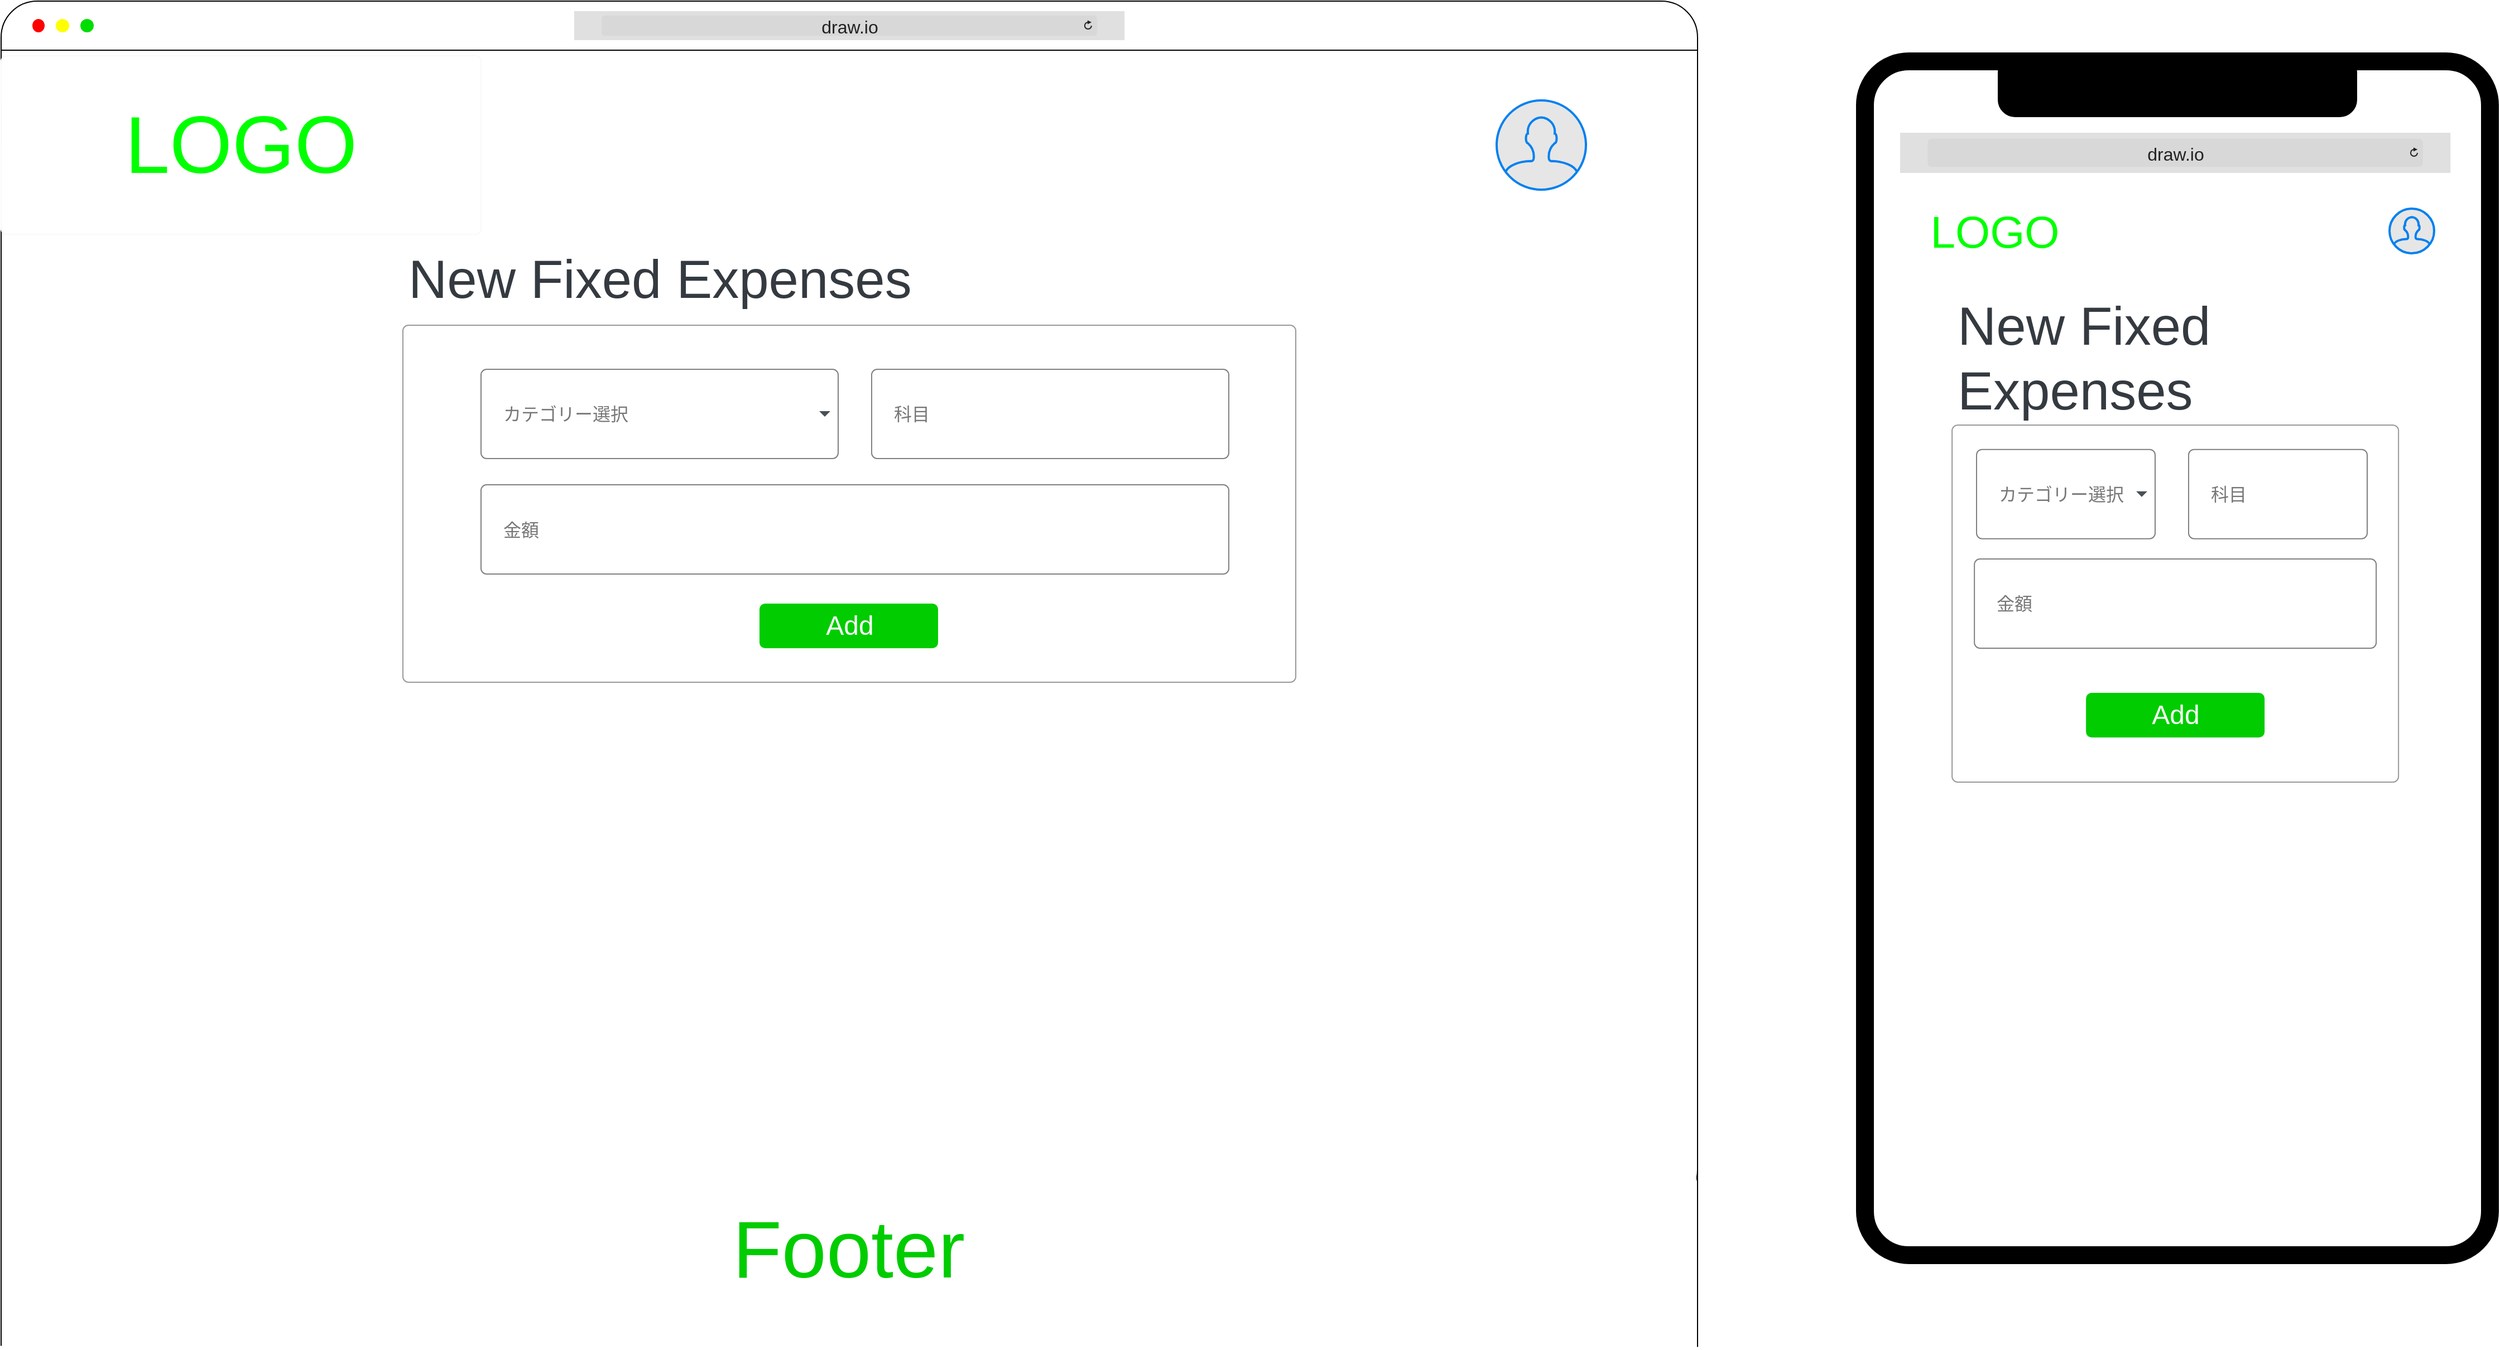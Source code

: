 <mxfile>
    <diagram id="R93UwII5LP_ABHp-Hino" name="ページ1">
        <mxGraphModel dx="-4503" dy="-10709" grid="1" gridSize="10" guides="1" tooltips="1" connect="1" arrows="1" fold="1" page="1" pageScale="1" pageWidth="827" pageHeight="1169" math="0" shadow="0">
            <root>
                <mxCell id="0"/>
                <mxCell id="1" parent="0"/>
                <mxCell id="5" value="" style="rounded=1;whiteSpace=wrap;html=1;arcSize=3;fontColor=default;" vertex="1" parent="1">
                    <mxGeometry x="6690" y="13010" width="1520" height="1080" as="geometry"/>
                </mxCell>
                <mxCell id="6" value="" style="rounded=1;whiteSpace=wrap;html=1;arcSize=7;fontColor=default;strokeWidth=16;" vertex="1" parent="1">
                    <mxGeometry x="8360" y="13064" width="560" height="1070" as="geometry"/>
                </mxCell>
                <mxCell id="7" value="" style="line;strokeWidth=1;html=1;strokeColor=#000000;rounded=1;" vertex="1" parent="1">
                    <mxGeometry x="6690" y="13049" width="1520" height="10" as="geometry"/>
                </mxCell>
                <mxCell id="8" value="" style="verticalLabelPosition=bottom;labelBackgroundColor=default;verticalAlign=top;shadow=0;dashed=0;strokeWidth=2;shape=mxgraph.ios7.misc.add;fillColor=#00DD00;strokeColor=none;sketch=0;fontColor=default;html=1;rounded=1;" vertex="1" parent="1">
                    <mxGeometry x="6761" y="13026" width="12" height="12" as="geometry"/>
                </mxCell>
                <mxCell id="9" value="" style="html=1;verticalLabelPosition=bottom;labelBackgroundColor=#ffffff;verticalAlign=top;shadow=0;dashed=0;strokeWidth=2;shape=mxgraph.ios7.misc.delete;fillColor=#ff0000;strokeColor=none;sketch=0;rounded=1;" vertex="1" parent="1">
                    <mxGeometry x="6718" y="13026" width="11" height="12" as="geometry"/>
                </mxCell>
                <mxCell id="10" value="" style="html=1;verticalLabelPosition=bottom;labelBackgroundColor=#ffffff;verticalAlign=top;shadow=0;dashed=0;strokeWidth=2;shape=mxgraph.ios7.misc.delete;fillColor=#FFFF00;strokeColor=none;sketch=0;rounded=1;" vertex="1" parent="1">
                    <mxGeometry x="6739" y="13026" width="12" height="12" as="geometry"/>
                </mxCell>
                <mxCell id="11" value="&lt;font style=&quot;font-size: 16px&quot;&gt;draw.io&lt;/font&gt;" style="html=1;strokeWidth=1;shadow=0;dashed=0;shape=mxgraph.ios7ui.url;fillColor=#e0e0e0;strokeColor=#c0c0c0;buttonText=;strokeColor2=#222222;fontColor=#222222;fontSize=8;spacingTop=2;align=center;rounded=1;" vertex="1" parent="1">
                    <mxGeometry x="7203.44" y="13019" width="493.13" height="26" as="geometry"/>
                </mxCell>
                <mxCell id="12" value="" style="html=1;verticalLabelPosition=bottom;align=center;labelBackgroundColor=#ffffff;verticalAlign=top;strokeWidth=2;strokeColor=#0080F0;shadow=0;dashed=0;shape=mxgraph.ios7.icons.user;fontColor=#00FF00;fillColor=#E6E6E6;" vertex="1" parent="1">
                    <mxGeometry x="8030" y="13099" width="80" height="80" as="geometry"/>
                </mxCell>
                <mxCell id="13" value="Footer" style="rounded=0;whiteSpace=wrap;html=1;shadow=0;fontSize=72;fontColor=#00CC00;strokeWidth=2;fillColor=#FFFFFF;strokeColor=none;" vertex="1" parent="1">
                    <mxGeometry x="6690" y="14042.25" width="1519" height="173" as="geometry"/>
                </mxCell>
                <mxCell id="14" value="" style="endArrow=none;html=1;fontSize=16;fontColor=#000000;entryX=1;entryY=0.959;entryDx=0;entryDy=0;entryPerimeter=0;" edge="1" parent="1" target="5">
                    <mxGeometry width="50" height="50" relative="1" as="geometry">
                        <mxPoint x="8210.0" y="14216.25" as="sourcePoint"/>
                        <mxPoint x="8210" y="14063.25" as="targetPoint"/>
                    </mxGeometry>
                </mxCell>
                <mxCell id="15" value="" style="endArrow=none;html=1;fontSize=16;fontColor=#000000;entryX=0;entryY=0.951;entryDx=0;entryDy=0;entryPerimeter=0;" edge="1" parent="1" target="5">
                    <mxGeometry width="50" height="50" relative="1" as="geometry">
                        <mxPoint x="6690.0" y="14215.25" as="sourcePoint"/>
                        <mxPoint x="6690" y="14055.72" as="targetPoint"/>
                    </mxGeometry>
                </mxCell>
                <mxCell id="16" value="" style="rounded=1;whiteSpace=wrap;html=1;shadow=0;fontSize=27;fontColor=#FFFFFF;strokeColor=#000000;strokeWidth=2;fillColor=#000000;gradientColor=none;arcSize=27;" vertex="1" parent="1">
                    <mxGeometry x="8480" y="13059" width="320" height="54" as="geometry"/>
                </mxCell>
                <mxCell id="17" value="&lt;font style=&quot;font-size: 16px&quot;&gt;draw.io&lt;/font&gt;" style="html=1;strokeWidth=1;shadow=0;dashed=0;shape=mxgraph.ios7ui.url;fillColor=#e0e0e0;strokeColor=#c0c0c0;buttonText=;strokeColor2=#222222;fontColor=#222222;fontSize=8;spacingTop=2;align=center;rounded=1;" vertex="1" parent="1">
                    <mxGeometry x="8391.5" y="13128" width="493.13" height="36" as="geometry"/>
                </mxCell>
                <mxCell id="18" value="" style="html=1;shadow=0;dashed=0;shape=mxgraph.bootstrap.rrect;rSize=5;fillColor=#ffffff;strokeColor=none;" vertex="1" parent="1">
                    <mxGeometry x="8440.38" y="13339" width="400" height="400" as="geometry"/>
                </mxCell>
                <mxCell id="19" value="&lt;font style=&quot;font-size: 40px&quot;&gt;LOGO&lt;/font&gt;" style="html=1;shadow=0;dashed=0;shape=mxgraph.bootstrap.rrect;rSize=5;strokeColor=#FFFFFF;strokeWidth=3;fillColor=none;fontColor=#00FF00;whiteSpace=wrap;align=center;verticalAlign=middle;spacingLeft=0;fontStyle=0;fontSize=16;spacing=5;rounded=1;" vertex="1" parent="1">
                    <mxGeometry x="8391.5" y="13173.5" width="168.5" height="85" as="geometry"/>
                </mxCell>
                <mxCell id="20" value="" style="html=1;verticalLabelPosition=bottom;align=center;labelBackgroundColor=#ffffff;verticalAlign=top;strokeWidth=2;strokeColor=#0080F0;shadow=0;dashed=0;shape=mxgraph.ios7.icons.user;fontColor=#00FF00;fillColor=#E6E6E6;" vertex="1" parent="1">
                    <mxGeometry x="8830" y="13196" width="40" height="40" as="geometry"/>
                </mxCell>
                <mxCell id="21" value="LOGO" style="html=1;shadow=0;dashed=0;shape=mxgraph.bootstrap.rrect;rSize=5;strokeColor=#F8F9FA;strokeWidth=1;fillColor=none;fontColor=#00FF00;whiteSpace=wrap;align=center;verticalAlign=middle;spacingLeft=0;fontStyle=0;fontSize=72;spacing=5;sketch=0;" vertex="1" parent="1">
                    <mxGeometry x="6690" y="13059" width="430" height="160" as="geometry"/>
                </mxCell>
                <mxCell id="22" value="New Fixed&lt;br&gt;Expenses" style="html=1;shadow=0;dashed=0;shape=mxgraph.bootstrap.rrect;rSize=5;strokeColor=none;strokeWidth=1;fillColor=none;fontColor=#343A40;whiteSpace=wrap;align=left;verticalAlign=middle;spacingLeft=0;fontStyle=0;fontSize=48;spacing=5;" vertex="1" parent="1">
                    <mxGeometry x="8438.07" y="13270" width="400" height="120" as="geometry"/>
                </mxCell>
                <mxCell id="23" value="" style="html=1;shadow=0;dashed=0;shape=mxgraph.bootstrap.rrect;rSize=5;fillColor=#FFFFFF;strokeColor=#999999;labelBackgroundColor=none;fontSize=16;fontColor=#000000;container=1;" vertex="1" parent="1">
                    <mxGeometry x="7050" y="13300.5" width="800" height="320" as="geometry"/>
                </mxCell>
                <mxCell id="44" value="科目" style="html=1;shadow=0;dashed=0;shape=mxgraph.bootstrap.rrect;rSize=5;strokeColor=#808080;strokeWidth=1;fillColor=#ffffff;fontColor=#777777;whiteSpace=wrap;align=left;verticalAlign=middle;fontStyle=0;fontSize=16;spacing=20;labelBackgroundColor=none;" vertex="1" parent="23">
                    <mxGeometry x="419.997" y="39.5" width="320" height="80" as="geometry"/>
                </mxCell>
                <mxCell id="45" value="金額" style="html=1;shadow=0;dashed=0;shape=mxgraph.bootstrap.rrect;rSize=5;strokeColor=#808080;strokeWidth=1;fillColor=#ffffff;fontColor=#777777;whiteSpace=wrap;align=left;verticalAlign=middle;fontStyle=0;fontSize=16;spacing=20;labelBackgroundColor=none;" vertex="1" parent="23">
                    <mxGeometry x="70" y="143" width="670" height="80" as="geometry"/>
                </mxCell>
                <mxCell id="24" value="New Fixed Expenses" style="html=1;shadow=0;dashed=0;shape=mxgraph.bootstrap.rrect;rSize=5;strokeColor=none;strokeWidth=1;fillColor=none;fontColor=#343A40;whiteSpace=wrap;align=left;verticalAlign=middle;spacingLeft=0;fontStyle=0;fontSize=48;spacing=5;" vertex="1" parent="1">
                    <mxGeometry x="7049.5" y="13219" width="800" height="80" as="geometry"/>
                </mxCell>
                <mxCell id="25" value="" style="html=1;shadow=0;dashed=0;shape=mxgraph.bootstrap.rrect;rSize=5;fillColor=#FFFFFF;strokeColor=#999999;labelBackgroundColor=none;fontSize=16;fontColor=#000000;" vertex="1" parent="1">
                    <mxGeometry x="8438.07" y="13390" width="400" height="320" as="geometry"/>
                </mxCell>
                <mxCell id="26" value="&lt;font style=&quot;font-size: 24px&quot;&gt;Add&lt;br&gt;&lt;/font&gt;" style="html=1;shadow=0;dashed=0;shape=mxgraph.bootstrap.rrect;rSize=5;fillColor=#00CC00;strokeColor=none;align=center;fontSize=24;fontColor=#FFFFFF;labelBackgroundColor=none;" vertex="1" parent="25">
                    <mxGeometry width="160" height="40" relative="1" as="geometry">
                        <mxPoint x="120" y="240" as="offset"/>
                    </mxGeometry>
                </mxCell>
                <mxCell id="46" value="カテゴリー選択" style="html=1;shadow=0;dashed=0;shape=mxgraph.bootstrap.rrect;rSize=5;strokeColor=#808080;strokeWidth=1;fillColor=#ffffff;fontColor=#777777;whiteSpace=wrap;align=left;verticalAlign=middle;fontStyle=0;fontSize=16;spacing=20;labelBackgroundColor=none;" vertex="1" parent="25">
                    <mxGeometry x="21.927" y="21.816" width="160" height="80" as="geometry"/>
                </mxCell>
                <mxCell id="47" value="" style="shape=triangle;direction=south;fillColor=#495057;strokeColor=none;perimeter=none;shadow=0;labelBackgroundColor=none;fontSize=16;fontColor=#000000;" vertex="1" parent="46">
                    <mxGeometry x="1" y="0.5" width="10" height="5" relative="1" as="geometry">
                        <mxPoint x="-17" y="-2.5" as="offset"/>
                    </mxGeometry>
                </mxCell>
                <mxCell id="48" value="科目" style="html=1;shadow=0;dashed=0;shape=mxgraph.bootstrap.rrect;rSize=5;strokeColor=#808080;strokeWidth=1;fillColor=#ffffff;fontColor=#777777;whiteSpace=wrap;align=left;verticalAlign=middle;fontStyle=0;fontSize=16;spacing=20;labelBackgroundColor=none;" vertex="1" parent="25">
                    <mxGeometry x="211.927" y="21.818" width="160" height="80" as="geometry"/>
                </mxCell>
                <mxCell id="27" value="金額" style="html=1;shadow=0;dashed=0;shape=mxgraph.bootstrap.rrect;rSize=5;strokeColor=#808080;strokeWidth=1;fillColor=#ffffff;fontColor=#777777;whiteSpace=wrap;align=left;verticalAlign=middle;fontStyle=0;fontSize=16;spacing=20;labelBackgroundColor=none;" vertex="1" parent="25">
                    <mxGeometry x="20" y="119.995" width="360" height="80" as="geometry"/>
                </mxCell>
                <mxCell id="29" value="&lt;font style=&quot;font-size: 24px&quot;&gt;Add&lt;br&gt;&lt;/font&gt;" style="html=1;shadow=0;dashed=0;shape=mxgraph.bootstrap.rrect;rSize=5;fillColor=#00CC00;strokeColor=none;align=center;fontSize=24;fontColor=#FFFFFF;labelBackgroundColor=none;" vertex="1" parent="1">
                    <mxGeometry x="7369.5" y="13550" width="160" height="40" as="geometry"/>
                </mxCell>
                <mxCell id="36" value="カテゴリー選択" style="html=1;shadow=0;dashed=0;shape=mxgraph.bootstrap.rrect;rSize=5;strokeColor=#808080;strokeWidth=1;fillColor=#ffffff;fontColor=#777777;whiteSpace=wrap;align=left;verticalAlign=middle;fontStyle=0;fontSize=16;spacing=20;labelBackgroundColor=none;" vertex="1" parent="1">
                    <mxGeometry x="7119.997" y="13339.998" width="320" height="80" as="geometry"/>
                </mxCell>
                <mxCell id="37" value="" style="shape=triangle;direction=south;fillColor=#495057;strokeColor=none;perimeter=none;shadow=0;labelBackgroundColor=none;fontSize=16;fontColor=#000000;" vertex="1" parent="36">
                    <mxGeometry x="1" y="0.5" width="10" height="5" relative="1" as="geometry">
                        <mxPoint x="-17" y="-2.5" as="offset"/>
                    </mxGeometry>
                </mxCell>
            </root>
        </mxGraphModel>
    </diagram>
</mxfile>